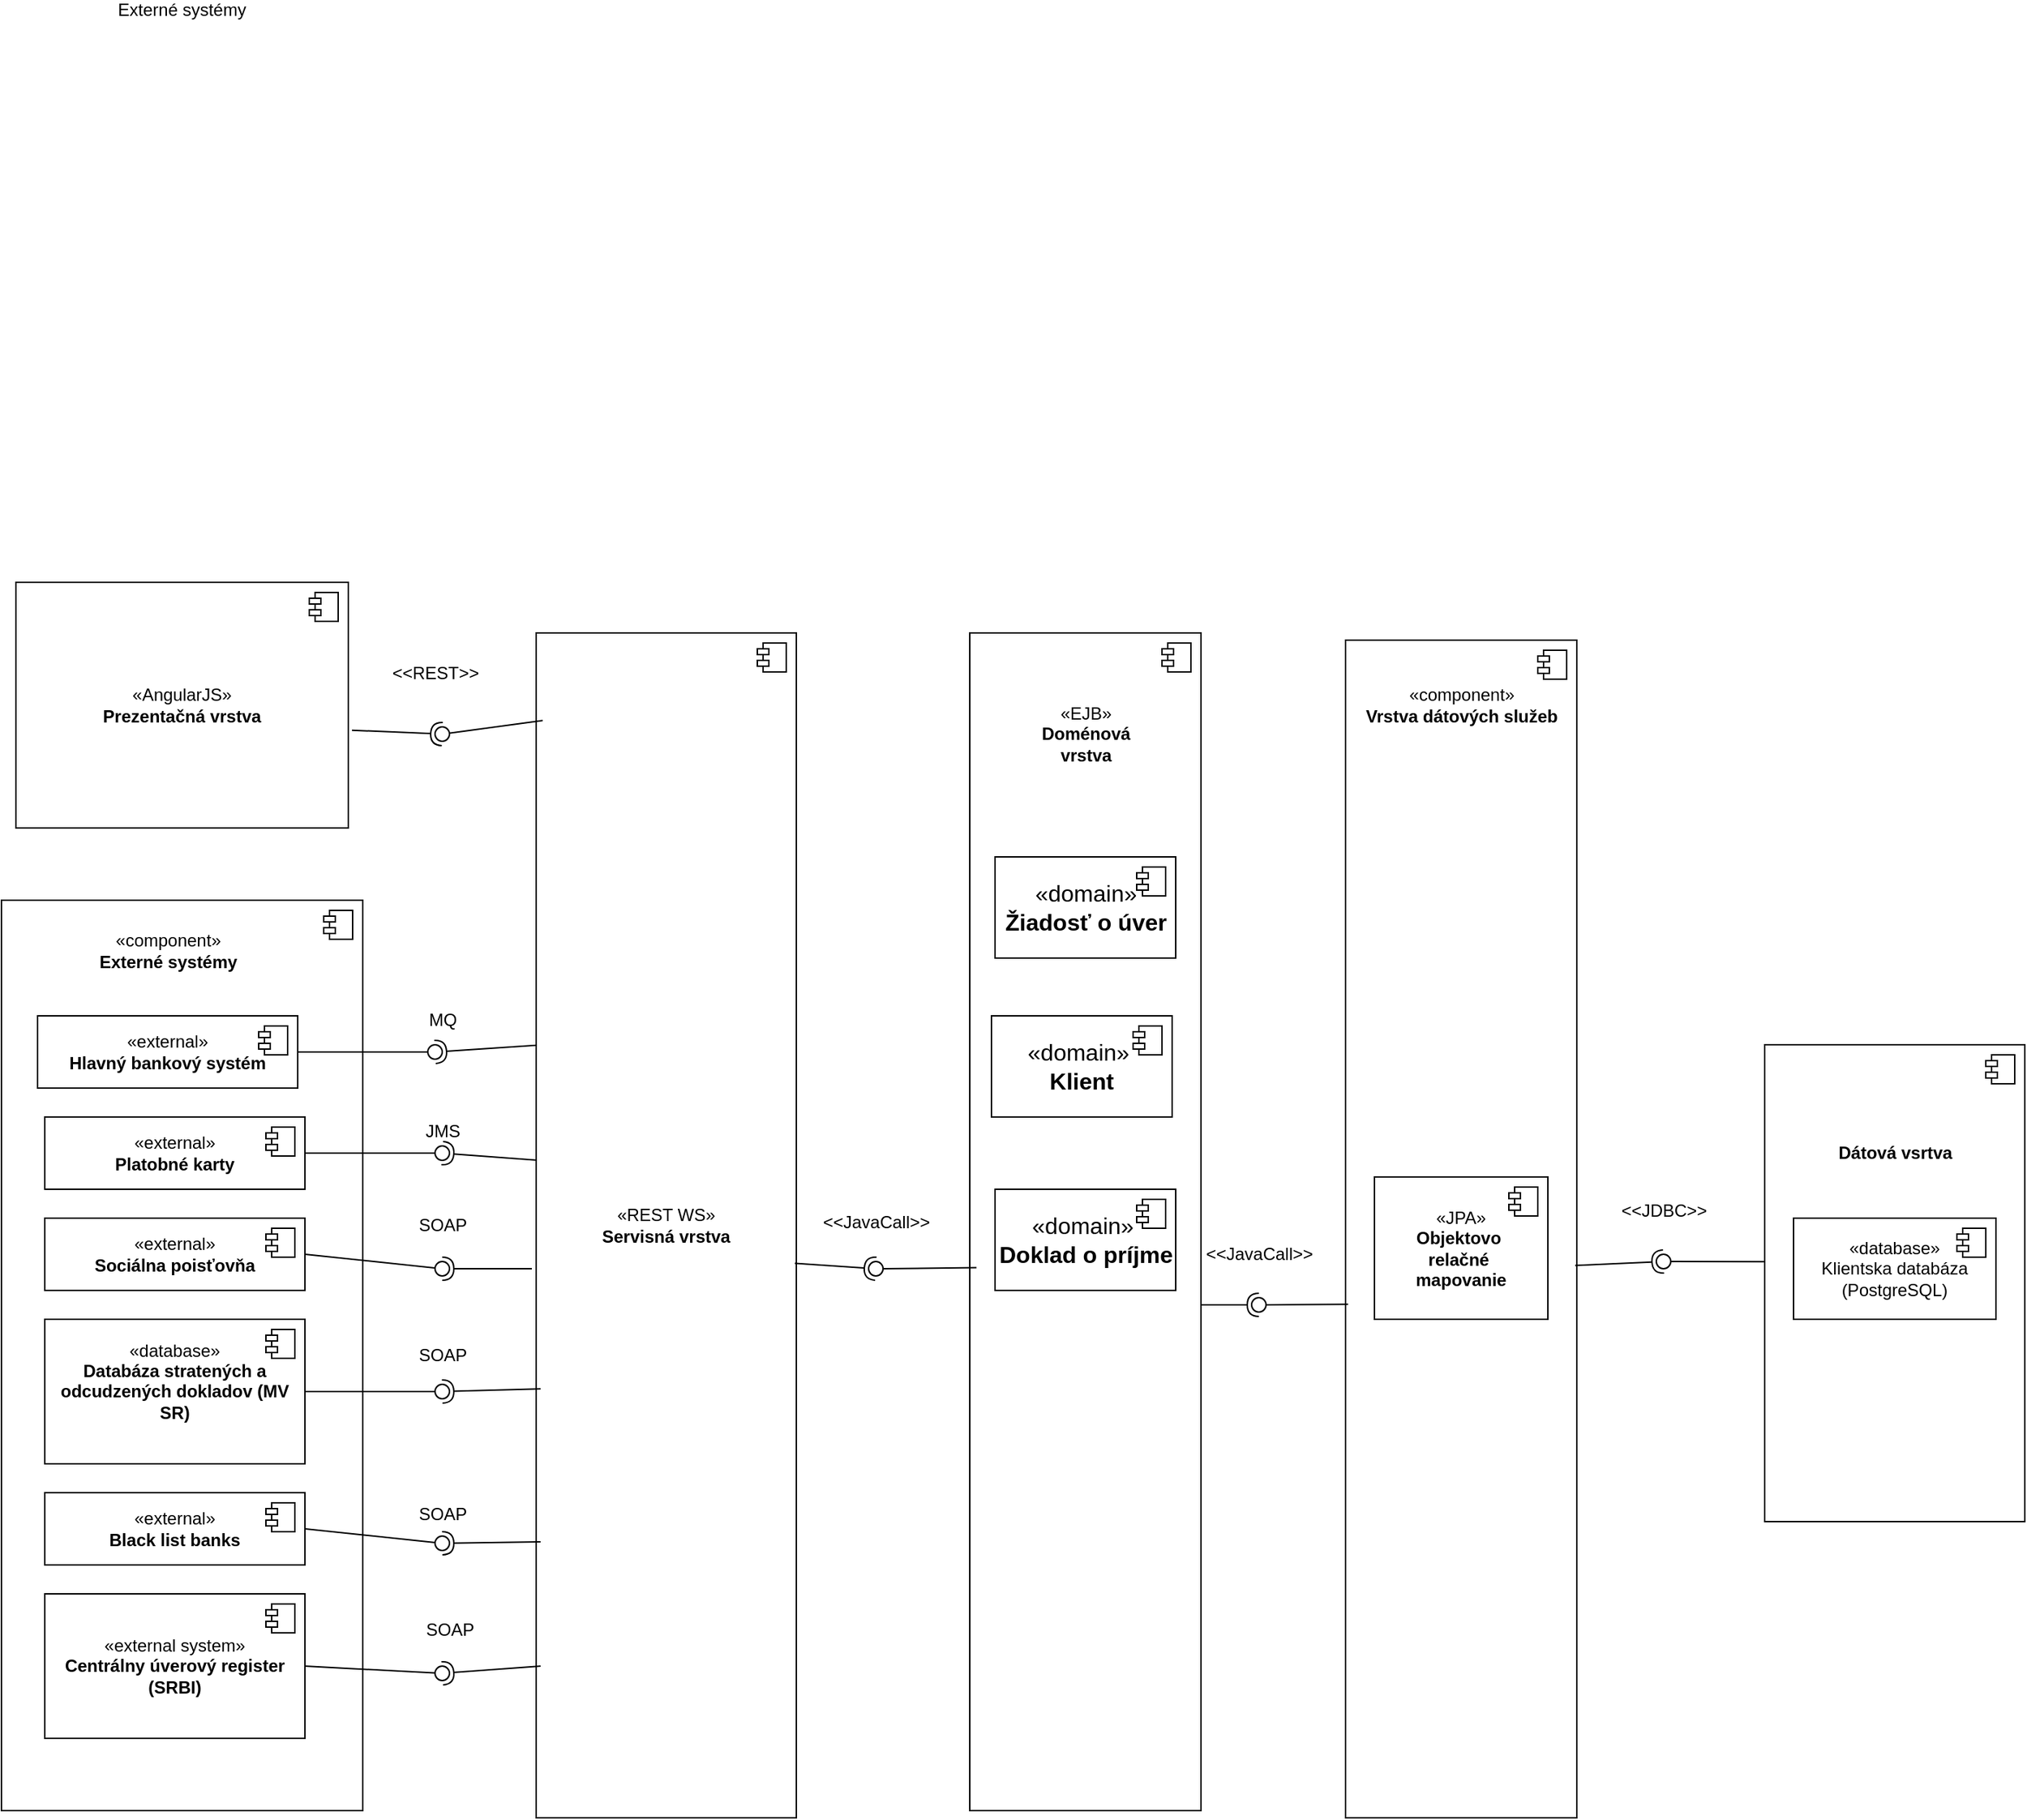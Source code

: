 <mxfile version="28.2.5">
  <diagram name="Page-1" id="j5DT4sjHstubytPbuCSf">
    <mxGraphModel dx="2547" dy="2270" grid="1" gridSize="10" guides="1" tooltips="1" connect="1" arrows="1" fold="1" page="1" pageScale="1" pageWidth="850" pageHeight="1100" math="0" shadow="0">
      <root>
        <mxCell id="0" />
        <mxCell id="1" parent="0" />
        <mxCell id="CRshSJ_s5ZqZg1Ph7NOT-1" value="&lt;font&gt;Externé systémy&lt;/font&gt;" style="html=1;dropTarget=0;whiteSpace=wrap;align=center;spacingBottom=0;labelPosition=center;verticalLabelPosition=top;verticalAlign=top;labelBackgroundColor=none;" vertex="1" parent="1">
          <mxGeometry x="-150" y="140" width="250" height="630" as="geometry" />
        </mxCell>
        <mxCell id="CRshSJ_s5ZqZg1Ph7NOT-2" value="" style="shape=module;jettyWidth=8;jettyHeight=4;" vertex="1" parent="CRshSJ_s5ZqZg1Ph7NOT-1">
          <mxGeometry x="1" width="20" height="20" relative="1" as="geometry">
            <mxPoint x="-27" y="7" as="offset" />
          </mxGeometry>
        </mxCell>
        <mxCell id="CRshSJ_s5ZqZg1Ph7NOT-3" value="«external»&lt;br&gt;&lt;b&gt;Hlavný bankový systém&lt;/b&gt;" style="html=1;dropTarget=0;whiteSpace=wrap;labelPosition=center;verticalLabelPosition=middle;align=center;verticalAlign=middle;" vertex="1" parent="1">
          <mxGeometry x="-125" y="220" width="180" height="50" as="geometry" />
        </mxCell>
        <mxCell id="CRshSJ_s5ZqZg1Ph7NOT-4" value="" style="shape=module;jettyWidth=8;jettyHeight=4;" vertex="1" parent="CRshSJ_s5ZqZg1Ph7NOT-3">
          <mxGeometry x="1" width="20" height="20" relative="1" as="geometry">
            <mxPoint x="-27" y="7" as="offset" />
          </mxGeometry>
        </mxCell>
        <mxCell id="CRshSJ_s5ZqZg1Ph7NOT-7" value="&lt;div&gt;&lt;span style=&quot;text-align: start; white-space: normal;&quot; data-end=&quot;391&quot; data-start=&quot;360&quot;&gt;«component»&lt;/span&gt;&lt;b&gt;&lt;br&gt;&lt;/b&gt;&lt;/div&gt;&lt;b&gt;Externé systémy&lt;/b&gt;" style="text;html=1;align=center;verticalAlign=middle;resizable=0;points=[];autosize=1;strokeColor=none;fillColor=none;" vertex="1" parent="1">
          <mxGeometry x="-95" y="155" width="120" height="40" as="geometry" />
        </mxCell>
        <mxCell id="CRshSJ_s5ZqZg1Ph7NOT-8" value="«external»&lt;br&gt;&lt;b&gt;Platobné karty&lt;/b&gt;" style="html=1;dropTarget=0;whiteSpace=wrap;labelPosition=center;verticalLabelPosition=middle;align=center;verticalAlign=middle;" vertex="1" parent="1">
          <mxGeometry x="-120" y="290" width="180" height="50" as="geometry" />
        </mxCell>
        <mxCell id="CRshSJ_s5ZqZg1Ph7NOT-9" value="" style="shape=module;jettyWidth=8;jettyHeight=4;" vertex="1" parent="CRshSJ_s5ZqZg1Ph7NOT-8">
          <mxGeometry x="1" width="20" height="20" relative="1" as="geometry">
            <mxPoint x="-27" y="7" as="offset" />
          </mxGeometry>
        </mxCell>
        <mxCell id="CRshSJ_s5ZqZg1Ph7NOT-10" value="" style="html=1;dropTarget=0;whiteSpace=wrap;" vertex="1" parent="1">
          <mxGeometry x="1070" y="240" width="180" height="330" as="geometry" />
        </mxCell>
        <mxCell id="CRshSJ_s5ZqZg1Ph7NOT-11" value="" style="shape=module;jettyWidth=8;jettyHeight=4;" vertex="1" parent="CRshSJ_s5ZqZg1Ph7NOT-10">
          <mxGeometry x="1" width="20" height="20" relative="1" as="geometry">
            <mxPoint x="-27" y="7" as="offset" />
          </mxGeometry>
        </mxCell>
        <mxCell id="CRshSJ_s5ZqZg1Ph7NOT-12" value="&lt;b&gt;Dátová vsrtva&lt;/b&gt;" style="text;html=1;align=center;verticalAlign=middle;resizable=0;points=[];autosize=1;strokeColor=none;fillColor=none;" vertex="1" parent="1">
          <mxGeometry x="1110" y="300" width="100" height="30" as="geometry" />
        </mxCell>
        <mxCell id="CRshSJ_s5ZqZg1Ph7NOT-13" value="&lt;div&gt;«database»&lt;/div&gt;&lt;div&gt;Klientska databáza&lt;/div&gt;&lt;div&gt;(PostgreSQL)&lt;/div&gt;" style="html=1;dropTarget=0;whiteSpace=wrap;" vertex="1" parent="1">
          <mxGeometry x="1090" y="360" width="140" height="70" as="geometry" />
        </mxCell>
        <mxCell id="CRshSJ_s5ZqZg1Ph7NOT-14" value="" style="shape=module;jettyWidth=8;jettyHeight=4;" vertex="1" parent="CRshSJ_s5ZqZg1Ph7NOT-13">
          <mxGeometry x="1" width="20" height="20" relative="1" as="geometry">
            <mxPoint x="-27" y="7" as="offset" />
          </mxGeometry>
        </mxCell>
        <mxCell id="CRshSJ_s5ZqZg1Ph7NOT-15" value="«external»&lt;br&gt;&lt;b&gt;Sociálna poisťovňa&lt;/b&gt;" style="html=1;dropTarget=0;whiteSpace=wrap;labelPosition=center;verticalLabelPosition=middle;align=center;verticalAlign=middle;" vertex="1" parent="1">
          <mxGeometry x="-120" y="360" width="180" height="50" as="geometry" />
        </mxCell>
        <mxCell id="CRshSJ_s5ZqZg1Ph7NOT-16" value="" style="shape=module;jettyWidth=8;jettyHeight=4;" vertex="1" parent="CRshSJ_s5ZqZg1Ph7NOT-15">
          <mxGeometry x="1" width="20" height="20" relative="1" as="geometry">
            <mxPoint x="-27" y="7" as="offset" />
          </mxGeometry>
        </mxCell>
        <mxCell id="CRshSJ_s5ZqZg1Ph7NOT-17" value="&lt;span style=&quot;text-align: start;&quot; data-end=&quot;717&quot; data-start=&quot;703&quot;&gt;«database»&lt;/span&gt;&lt;br&gt;&lt;div&gt;&lt;strong style=&quot;text-align: start;&quot; data-end=&quot;518&quot; data-start=&quot;446&quot;&gt;Databáza stratených a odcudzených dokladov (MV SR)&lt;/strong&gt;&lt;div&gt;&lt;span style=&quot;caret-color: rgba(0, 0, 0, 0); color: rgba(0, 0, 0, 0); font-family: monospace; font-size: 0px; text-align: start; white-space: nowrap;&quot;&gt;%3CmxGraphModel%3E%3Croot%3E%3CmxCell%20id%3D%220%22%2F%3E%3CmxCell%20id%3D%221%22%20parent%3D%220%22%2F%3E%3CmxCell%20id%3D%222%22%20value%3D%22%C2%ABexternal%C2%BB%26lt%3Bbr%26gt%3B%26lt%3Bb%26gt%3BSoci%C3%A1lna%20pois%C5%A5ov%C5%88a%26lt%3B%2Fb%26gt%3B%22%20style%3D%22html%3D1%3BdropTarget%3D0%3BwhiteSpace%3Dwrap%3BlabelPosition%3Dcenter%3BverticalLabelPosition%3Dmiddle%3Balign%3Dcenter%3BverticalAlign%3Dmiddle%3B%22%20vertex%3D%221%22%20parent%3D%221%22%3E%3CmxGeometry%20x%3D%2250%22%20y%3D%22370%22%20width%3D%22180%22%20height%3D%2250%22%20as%3D%22geometry%22%2F%3E%3C%2FmxCell%3E%3CmxCell%20id%3D%223%22%20value%3D%22%22%20style%3D%22shape%3Dmodule%3BjettyWidth%3D8%3BjettyHeight%3D4%3B%22%20vertex%3D%221%22%20parent%3D%222%22%3E%3CmxGeometry%20x%3D%221%22%20width%3D%2220%22%20height%3D%2220%22%20relative%3D%221%22%20as%3D%22geometry%22%3E%3CmxPoint%20x%3D%22-27%22%20y%3D%227%22%20as%3D%22offset%22%2F%3E%3C%2FmxGeometry%3E%3C%2FmxCell%3E%3C%2Froot%3E%3C%2FmxGraphModel%3E&lt;/span&gt;&lt;/div&gt;&lt;/div&gt;" style="html=1;dropTarget=0;whiteSpace=wrap;labelPosition=center;verticalLabelPosition=middle;align=center;verticalAlign=middle;" vertex="1" parent="1">
          <mxGeometry x="-120" y="430" width="180" height="100" as="geometry" />
        </mxCell>
        <mxCell id="CRshSJ_s5ZqZg1Ph7NOT-18" value="" style="shape=module;jettyWidth=8;jettyHeight=4;" vertex="1" parent="CRshSJ_s5ZqZg1Ph7NOT-17">
          <mxGeometry x="1" width="20" height="20" relative="1" as="geometry">
            <mxPoint x="-27" y="7" as="offset" />
          </mxGeometry>
        </mxCell>
        <mxCell id="CRshSJ_s5ZqZg1Ph7NOT-19" value="«external»&lt;br&gt;&lt;b&gt;Black list&amp;nbsp;banks&lt;/b&gt;" style="html=1;dropTarget=0;whiteSpace=wrap;labelPosition=center;verticalLabelPosition=middle;align=center;verticalAlign=middle;" vertex="1" parent="1">
          <mxGeometry x="-120" y="550" width="180" height="50" as="geometry" />
        </mxCell>
        <mxCell id="CRshSJ_s5ZqZg1Ph7NOT-20" value="" style="shape=module;jettyWidth=8;jettyHeight=4;" vertex="1" parent="CRshSJ_s5ZqZg1Ph7NOT-19">
          <mxGeometry x="1" width="20" height="20" relative="1" as="geometry">
            <mxPoint x="-27" y="7" as="offset" />
          </mxGeometry>
        </mxCell>
        <mxCell id="CRshSJ_s5ZqZg1Ph7NOT-21" value="&lt;span style=&quot;text-align: start;&quot;&gt;&lt;font&gt;«external system»&lt;/font&gt;&lt;/span&gt;&lt;div&gt;&lt;span style=&quot;text-align: start;&quot;&gt;&lt;font&gt;&lt;b&gt;Centrálny úverový register (SRBI)&lt;/b&gt;&lt;/font&gt;&lt;/span&gt;&lt;/div&gt;" style="html=1;dropTarget=0;whiteSpace=wrap;labelPosition=center;verticalLabelPosition=middle;align=center;verticalAlign=middle;" vertex="1" parent="1">
          <mxGeometry x="-120" y="620" width="180" height="100" as="geometry" />
        </mxCell>
        <mxCell id="CRshSJ_s5ZqZg1Ph7NOT-22" value="" style="shape=module;jettyWidth=8;jettyHeight=4;" vertex="1" parent="CRshSJ_s5ZqZg1Ph7NOT-21">
          <mxGeometry x="1" width="20" height="20" relative="1" as="geometry">
            <mxPoint x="-27" y="7" as="offset" />
          </mxGeometry>
        </mxCell>
        <mxCell id="CRshSJ_s5ZqZg1Ph7NOT-24" value="«AngularJS»&lt;br&gt;&lt;b&gt;Prezentačná vrstva&lt;/b&gt;" style="html=1;dropTarget=0;whiteSpace=wrap;" vertex="1" parent="1">
          <mxGeometry x="-140" y="-80" width="230" height="170" as="geometry" />
        </mxCell>
        <mxCell id="CRshSJ_s5ZqZg1Ph7NOT-25" value="" style="shape=module;jettyWidth=8;jettyHeight=4;" vertex="1" parent="CRshSJ_s5ZqZg1Ph7NOT-24">
          <mxGeometry x="1" width="20" height="20" relative="1" as="geometry">
            <mxPoint x="-27" y="7" as="offset" />
          </mxGeometry>
        </mxCell>
        <mxCell id="CRshSJ_s5ZqZg1Ph7NOT-26" value="«REST WS»&lt;br&gt;&lt;b&gt;Servisná vrstva&lt;/b&gt;" style="html=1;dropTarget=0;whiteSpace=wrap;" vertex="1" parent="1">
          <mxGeometry x="220" y="-45" width="180" height="820" as="geometry" />
        </mxCell>
        <mxCell id="CRshSJ_s5ZqZg1Ph7NOT-27" value="" style="shape=module;jettyWidth=8;jettyHeight=4;" vertex="1" parent="CRshSJ_s5ZqZg1Ph7NOT-26">
          <mxGeometry x="1" width="20" height="20" relative="1" as="geometry">
            <mxPoint x="-27" y="7" as="offset" />
          </mxGeometry>
        </mxCell>
        <mxCell id="CRshSJ_s5ZqZg1Ph7NOT-28" value="" style="rounded=0;orthogonalLoop=1;jettySize=auto;html=1;endArrow=halfCircle;endFill=0;endSize=6;strokeWidth=1;sketch=0;exitX=1.011;exitY=0.602;exitDx=0;exitDy=0;exitPerimeter=0;" edge="1" target="CRshSJ_s5ZqZg1Ph7NOT-30" parent="1" source="CRshSJ_s5ZqZg1Ph7NOT-24">
          <mxGeometry relative="1" as="geometry">
            <mxPoint x="170" y="-25" as="sourcePoint" />
          </mxGeometry>
        </mxCell>
        <mxCell id="CRshSJ_s5ZqZg1Ph7NOT-29" value="" style="rounded=0;orthogonalLoop=1;jettySize=auto;html=1;endArrow=oval;endFill=0;sketch=0;sourcePerimeterSpacing=0;targetPerimeterSpacing=0;endSize=10;exitX=0.025;exitY=0.074;exitDx=0;exitDy=0;exitPerimeter=0;" edge="1" target="CRshSJ_s5ZqZg1Ph7NOT-30" parent="1" source="CRshSJ_s5ZqZg1Ph7NOT-26">
          <mxGeometry relative="1" as="geometry">
            <mxPoint x="240" y="20" as="sourcePoint" />
          </mxGeometry>
        </mxCell>
        <mxCell id="CRshSJ_s5ZqZg1Ph7NOT-30" value="" style="ellipse;whiteSpace=wrap;html=1;align=center;aspect=fixed;fillColor=none;strokeColor=none;resizable=0;perimeter=centerPerimeter;rotatable=0;allowArrows=0;points=[];outlineConnect=1;" vertex="1" parent="1">
          <mxGeometry x="150" y="20" width="10" height="10" as="geometry" />
        </mxCell>
        <mxCell id="CRshSJ_s5ZqZg1Ph7NOT-32" value="&amp;lt;&amp;lt;REST&amp;gt;&amp;gt;&lt;div&gt;&lt;br&gt;&lt;/div&gt;" style="text;html=1;align=center;verticalAlign=middle;resizable=0;points=[];autosize=1;strokeColor=none;fillColor=none;" vertex="1" parent="1">
          <mxGeometry x="110" y="-30" width="80" height="40" as="geometry" />
        </mxCell>
        <mxCell id="CRshSJ_s5ZqZg1Ph7NOT-33" value="" style="rounded=0;orthogonalLoop=1;jettySize=auto;html=1;endArrow=halfCircle;endFill=0;endSize=6;strokeWidth=1;sketch=0;exitX=0;exitY=0.348;exitDx=0;exitDy=0;exitPerimeter=0;" edge="1" target="CRshSJ_s5ZqZg1Ph7NOT-35" parent="1" source="CRshSJ_s5ZqZg1Ph7NOT-26">
          <mxGeometry relative="1" as="geometry">
            <mxPoint x="170" y="245" as="sourcePoint" />
          </mxGeometry>
        </mxCell>
        <mxCell id="CRshSJ_s5ZqZg1Ph7NOT-34" value="" style="rounded=0;orthogonalLoop=1;jettySize=auto;html=1;endArrow=oval;endFill=0;sketch=0;sourcePerimeterSpacing=0;targetPerimeterSpacing=0;endSize=10;exitX=1;exitY=0.5;exitDx=0;exitDy=0;" edge="1" target="CRshSJ_s5ZqZg1Ph7NOT-35" parent="1" source="CRshSJ_s5ZqZg1Ph7NOT-3">
          <mxGeometry relative="1" as="geometry">
            <mxPoint x="130" y="245" as="sourcePoint" />
          </mxGeometry>
        </mxCell>
        <mxCell id="CRshSJ_s5ZqZg1Ph7NOT-35" value="" style="ellipse;whiteSpace=wrap;html=1;align=center;aspect=fixed;fillColor=none;strokeColor=none;resizable=0;perimeter=centerPerimeter;rotatable=0;allowArrows=0;points=[];outlineConnect=1;" vertex="1" parent="1">
          <mxGeometry x="145" y="240" width="10" height="10" as="geometry" />
        </mxCell>
        <mxCell id="CRshSJ_s5ZqZg1Ph7NOT-36" value="MQ&lt;div&gt;&lt;br&gt;&lt;/div&gt;" style="text;html=1;align=center;verticalAlign=middle;resizable=0;points=[];autosize=1;strokeColor=none;fillColor=none;" vertex="1" parent="1">
          <mxGeometry x="135" y="210" width="40" height="40" as="geometry" />
        </mxCell>
        <mxCell id="CRshSJ_s5ZqZg1Ph7NOT-37" value="" style="rounded=0;orthogonalLoop=1;jettySize=auto;html=1;endArrow=halfCircle;endFill=0;endSize=6;strokeWidth=1;sketch=0;exitX=0.002;exitY=0.445;exitDx=0;exitDy=0;exitPerimeter=0;" edge="1" target="CRshSJ_s5ZqZg1Ph7NOT-39" parent="1" source="CRshSJ_s5ZqZg1Ph7NOT-26">
          <mxGeometry relative="1" as="geometry">
            <mxPoint x="175" y="325" as="sourcePoint" />
          </mxGeometry>
        </mxCell>
        <mxCell id="CRshSJ_s5ZqZg1Ph7NOT-38" value="" style="rounded=0;orthogonalLoop=1;jettySize=auto;html=1;endArrow=oval;endFill=0;sketch=0;sourcePerimeterSpacing=0;targetPerimeterSpacing=0;endSize=10;exitX=1;exitY=0.5;exitDx=0;exitDy=0;" edge="1" target="CRshSJ_s5ZqZg1Ph7NOT-39" parent="1" source="CRshSJ_s5ZqZg1Ph7NOT-8">
          <mxGeometry relative="1" as="geometry">
            <mxPoint x="135" y="325" as="sourcePoint" />
          </mxGeometry>
        </mxCell>
        <mxCell id="CRshSJ_s5ZqZg1Ph7NOT-39" value="" style="ellipse;whiteSpace=wrap;html=1;align=center;aspect=fixed;fillColor=none;strokeColor=none;resizable=0;perimeter=centerPerimeter;rotatable=0;allowArrows=0;points=[];outlineConnect=1;" vertex="1" parent="1">
          <mxGeometry x="150" y="310" width="10" height="10" as="geometry" />
        </mxCell>
        <mxCell id="CRshSJ_s5ZqZg1Ph7NOT-40" value="&lt;div&gt;JMS&lt;/div&gt;" style="text;html=1;align=center;verticalAlign=middle;resizable=0;points=[];autosize=1;strokeColor=none;fillColor=none;" vertex="1" parent="1">
          <mxGeometry x="130" y="285" width="50" height="30" as="geometry" />
        </mxCell>
        <mxCell id="CRshSJ_s5ZqZg1Ph7NOT-42" value="" style="rounded=0;orthogonalLoop=1;jettySize=auto;html=1;endArrow=halfCircle;endFill=0;endSize=6;strokeWidth=1;sketch=0;" edge="1" target="CRshSJ_s5ZqZg1Ph7NOT-44" parent="1">
          <mxGeometry relative="1" as="geometry">
            <mxPoint x="217" y="395" as="sourcePoint" />
          </mxGeometry>
        </mxCell>
        <mxCell id="CRshSJ_s5ZqZg1Ph7NOT-43" value="" style="rounded=0;orthogonalLoop=1;jettySize=auto;html=1;endArrow=oval;endFill=0;sketch=0;sourcePerimeterSpacing=0;targetPerimeterSpacing=0;endSize=10;exitX=1;exitY=0.5;exitDx=0;exitDy=0;" edge="1" target="CRshSJ_s5ZqZg1Ph7NOT-44" parent="1" source="CRshSJ_s5ZqZg1Ph7NOT-15">
          <mxGeometry relative="1" as="geometry">
            <mxPoint x="135" y="395" as="sourcePoint" />
          </mxGeometry>
        </mxCell>
        <mxCell id="CRshSJ_s5ZqZg1Ph7NOT-44" value="" style="ellipse;whiteSpace=wrap;html=1;align=center;aspect=fixed;fillColor=none;strokeColor=none;resizable=0;perimeter=centerPerimeter;rotatable=0;allowArrows=0;points=[];outlineConnect=1;" vertex="1" parent="1">
          <mxGeometry x="150" y="390" width="10" height="10" as="geometry" />
        </mxCell>
        <mxCell id="CRshSJ_s5ZqZg1Ph7NOT-45" value="&lt;div&gt;SOAP&lt;/div&gt;" style="text;html=1;align=center;verticalAlign=middle;resizable=0;points=[];autosize=1;strokeColor=none;fillColor=none;" vertex="1" parent="1">
          <mxGeometry x="125" y="350" width="60" height="30" as="geometry" />
        </mxCell>
        <mxCell id="CRshSJ_s5ZqZg1Ph7NOT-46" value="" style="rounded=0;orthogonalLoop=1;jettySize=auto;html=1;endArrow=halfCircle;endFill=0;endSize=6;strokeWidth=1;sketch=0;exitX=0.017;exitY=0.638;exitDx=0;exitDy=0;exitPerimeter=0;" edge="1" target="CRshSJ_s5ZqZg1Ph7NOT-48" parent="1" source="CRshSJ_s5ZqZg1Ph7NOT-26">
          <mxGeometry relative="1" as="geometry">
            <mxPoint x="175" y="480" as="sourcePoint" />
          </mxGeometry>
        </mxCell>
        <mxCell id="CRshSJ_s5ZqZg1Ph7NOT-47" value="" style="rounded=0;orthogonalLoop=1;jettySize=auto;html=1;endArrow=oval;endFill=0;sketch=0;sourcePerimeterSpacing=0;targetPerimeterSpacing=0;endSize=10;exitX=1;exitY=0.5;exitDx=0;exitDy=0;" edge="1" target="CRshSJ_s5ZqZg1Ph7NOT-48" parent="1" source="CRshSJ_s5ZqZg1Ph7NOT-17">
          <mxGeometry relative="1" as="geometry">
            <mxPoint x="135" y="480" as="sourcePoint" />
          </mxGeometry>
        </mxCell>
        <mxCell id="CRshSJ_s5ZqZg1Ph7NOT-48" value="" style="ellipse;whiteSpace=wrap;html=1;align=center;aspect=fixed;fillColor=none;strokeColor=none;resizable=0;perimeter=centerPerimeter;rotatable=0;allowArrows=0;points=[];outlineConnect=1;" vertex="1" parent="1">
          <mxGeometry x="150" y="475" width="10" height="10" as="geometry" />
        </mxCell>
        <mxCell id="CRshSJ_s5ZqZg1Ph7NOT-49" value="&lt;div&gt;SOAP&lt;/div&gt;" style="text;html=1;align=center;verticalAlign=middle;resizable=0;points=[];autosize=1;strokeColor=none;fillColor=none;" vertex="1" parent="1">
          <mxGeometry x="125" y="440" width="60" height="30" as="geometry" />
        </mxCell>
        <mxCell id="CRshSJ_s5ZqZg1Ph7NOT-50" value="" style="rounded=0;orthogonalLoop=1;jettySize=auto;html=1;endArrow=halfCircle;endFill=0;endSize=6;strokeWidth=1;sketch=0;exitX=0.017;exitY=0.767;exitDx=0;exitDy=0;exitPerimeter=0;" edge="1" target="CRshSJ_s5ZqZg1Ph7NOT-52" parent="1" source="CRshSJ_s5ZqZg1Ph7NOT-26">
          <mxGeometry relative="1" as="geometry">
            <mxPoint x="175" y="585" as="sourcePoint" />
          </mxGeometry>
        </mxCell>
        <mxCell id="CRshSJ_s5ZqZg1Ph7NOT-51" value="" style="rounded=0;orthogonalLoop=1;jettySize=auto;html=1;endArrow=oval;endFill=0;sketch=0;sourcePerimeterSpacing=0;targetPerimeterSpacing=0;endSize=10;exitX=1;exitY=0.5;exitDx=0;exitDy=0;" edge="1" target="CRshSJ_s5ZqZg1Ph7NOT-52" parent="1" source="CRshSJ_s5ZqZg1Ph7NOT-19">
          <mxGeometry relative="1" as="geometry">
            <mxPoint x="135" y="585" as="sourcePoint" />
          </mxGeometry>
        </mxCell>
        <mxCell id="CRshSJ_s5ZqZg1Ph7NOT-52" value="" style="ellipse;whiteSpace=wrap;html=1;align=center;aspect=fixed;fillColor=none;strokeColor=none;resizable=0;perimeter=centerPerimeter;rotatable=0;allowArrows=0;points=[];outlineConnect=1;" vertex="1" parent="1">
          <mxGeometry x="150" y="580" width="10" height="10" as="geometry" />
        </mxCell>
        <mxCell id="CRshSJ_s5ZqZg1Ph7NOT-53" value="" style="rounded=0;orthogonalLoop=1;jettySize=auto;html=1;endArrow=halfCircle;endFill=0;endSize=6;strokeWidth=1;sketch=0;exitX=0.017;exitY=0.872;exitDx=0;exitDy=0;exitPerimeter=0;" edge="1" target="CRshSJ_s5ZqZg1Ph7NOT-55" parent="1" source="CRshSJ_s5ZqZg1Ph7NOT-26">
          <mxGeometry relative="1" as="geometry">
            <mxPoint x="175" y="675" as="sourcePoint" />
          </mxGeometry>
        </mxCell>
        <mxCell id="CRshSJ_s5ZqZg1Ph7NOT-54" value="" style="rounded=0;orthogonalLoop=1;jettySize=auto;html=1;endArrow=oval;endFill=0;sketch=0;sourcePerimeterSpacing=0;targetPerimeterSpacing=0;endSize=10;exitX=1;exitY=0.5;exitDx=0;exitDy=0;" edge="1" target="CRshSJ_s5ZqZg1Ph7NOT-55" parent="1" source="CRshSJ_s5ZqZg1Ph7NOT-21">
          <mxGeometry relative="1" as="geometry">
            <mxPoint x="135" y="675" as="sourcePoint" />
          </mxGeometry>
        </mxCell>
        <mxCell id="CRshSJ_s5ZqZg1Ph7NOT-55" value="" style="ellipse;whiteSpace=wrap;html=1;align=center;aspect=fixed;fillColor=none;strokeColor=none;resizable=0;perimeter=centerPerimeter;rotatable=0;allowArrows=0;points=[];outlineConnect=1;" vertex="1" parent="1">
          <mxGeometry x="150" y="670" width="10" height="10" as="geometry" />
        </mxCell>
        <mxCell id="CRshSJ_s5ZqZg1Ph7NOT-56" value="&lt;div&gt;SOAP&lt;/div&gt;" style="text;html=1;align=center;verticalAlign=middle;resizable=0;points=[];autosize=1;strokeColor=none;fillColor=none;" vertex="1" parent="1">
          <mxGeometry x="125" y="550" width="60" height="30" as="geometry" />
        </mxCell>
        <mxCell id="CRshSJ_s5ZqZg1Ph7NOT-57" value="&lt;div&gt;SOAP&lt;/div&gt;" style="text;html=1;align=center;verticalAlign=middle;resizable=0;points=[];autosize=1;strokeColor=none;fillColor=none;" vertex="1" parent="1">
          <mxGeometry x="130" y="630" width="60" height="30" as="geometry" />
        </mxCell>
        <mxCell id="CRshSJ_s5ZqZg1Ph7NOT-59" value="" style="html=1;dropTarget=0;whiteSpace=wrap;labelPosition=center;verticalLabelPosition=middle;align=center;verticalAlign=middle;" vertex="1" parent="1">
          <mxGeometry x="520" y="-45" width="160" height="815" as="geometry" />
        </mxCell>
        <mxCell id="CRshSJ_s5ZqZg1Ph7NOT-60" value="" style="shape=module;jettyWidth=8;jettyHeight=4;" vertex="1" parent="CRshSJ_s5ZqZg1Ph7NOT-59">
          <mxGeometry x="1" width="20" height="20" relative="1" as="geometry">
            <mxPoint x="-27" y="7" as="offset" />
          </mxGeometry>
        </mxCell>
        <mxCell id="CRshSJ_s5ZqZg1Ph7NOT-61" value="" style="rounded=0;orthogonalLoop=1;jettySize=auto;html=1;endArrow=halfCircle;endFill=0;endSize=6;strokeWidth=1;sketch=0;exitX=0.994;exitY=0.532;exitDx=0;exitDy=0;exitPerimeter=0;" edge="1" target="CRshSJ_s5ZqZg1Ph7NOT-63" parent="1" source="CRshSJ_s5ZqZg1Ph7NOT-26">
          <mxGeometry relative="1" as="geometry">
            <mxPoint x="450" y="355" as="sourcePoint" />
          </mxGeometry>
        </mxCell>
        <mxCell id="CRshSJ_s5ZqZg1Ph7NOT-62" value="" style="rounded=0;orthogonalLoop=1;jettySize=auto;html=1;endArrow=oval;endFill=0;sketch=0;sourcePerimeterSpacing=0;targetPerimeterSpacing=0;endSize=10;exitX=0.029;exitY=0.539;exitDx=0;exitDy=0;exitPerimeter=0;" edge="1" target="CRshSJ_s5ZqZg1Ph7NOT-63" parent="1" source="CRshSJ_s5ZqZg1Ph7NOT-59">
          <mxGeometry relative="1" as="geometry">
            <mxPoint x="510" y="395" as="sourcePoint" />
          </mxGeometry>
        </mxCell>
        <mxCell id="CRshSJ_s5ZqZg1Ph7NOT-63" value="" style="ellipse;whiteSpace=wrap;html=1;align=center;aspect=fixed;fillColor=none;strokeColor=none;resizable=0;perimeter=centerPerimeter;rotatable=0;allowArrows=0;points=[];outlineConnect=1;" vertex="1" parent="1">
          <mxGeometry x="450" y="390" width="10" height="10" as="geometry" />
        </mxCell>
        <mxCell id="CRshSJ_s5ZqZg1Ph7NOT-64" value="&amp;lt;&amp;lt;JavaCall&amp;gt;&amp;gt;" style="text;html=1;align=center;verticalAlign=middle;resizable=0;points=[];autosize=1;strokeColor=none;fillColor=none;" vertex="1" parent="1">
          <mxGeometry x="405" y="347.5" width="100" height="30" as="geometry" />
        </mxCell>
        <mxCell id="CRshSJ_s5ZqZg1Ph7NOT-65" value="" style="html=1;dropTarget=0;whiteSpace=wrap;" vertex="1" parent="1">
          <mxGeometry x="780" y="-40" width="160" height="815" as="geometry" />
        </mxCell>
        <mxCell id="CRshSJ_s5ZqZg1Ph7NOT-66" value="" style="shape=module;jettyWidth=8;jettyHeight=4;" vertex="1" parent="CRshSJ_s5ZqZg1Ph7NOT-65">
          <mxGeometry x="1" width="20" height="20" relative="1" as="geometry">
            <mxPoint x="-27" y="7" as="offset" />
          </mxGeometry>
        </mxCell>
        <mxCell id="CRshSJ_s5ZqZg1Ph7NOT-67" value="&lt;div&gt;&lt;span style=&quot;text-align: start; white-space: normal;&quot; data-end=&quot;391&quot; data-start=&quot;360&quot;&gt;«component»&lt;/span&gt;&lt;b&gt;&lt;br&gt;&lt;/b&gt;&lt;/div&gt;&lt;b&gt;Vrstva dátových&amp;nbsp;služeb&lt;/b&gt;" style="text;html=1;align=center;verticalAlign=middle;resizable=0;points=[];autosize=1;strokeColor=none;fillColor=none;" vertex="1" parent="1">
          <mxGeometry x="780" y="-15" width="160" height="40" as="geometry" />
        </mxCell>
        <mxCell id="CRshSJ_s5ZqZg1Ph7NOT-68" value="«JPA»&lt;br&gt;&lt;b&gt;Objektovo&amp;nbsp;&lt;/b&gt;&lt;div&gt;&lt;b&gt;relačné&amp;nbsp;&lt;/b&gt;&lt;/div&gt;&lt;div&gt;&lt;b&gt;mapovanie&lt;/b&gt;&lt;/div&gt;" style="html=1;dropTarget=0;whiteSpace=wrap;" vertex="1" parent="1">
          <mxGeometry x="800" y="331.5" width="120" height="98.5" as="geometry" />
        </mxCell>
        <mxCell id="CRshSJ_s5ZqZg1Ph7NOT-69" value="" style="shape=module;jettyWidth=8;jettyHeight=4;" vertex="1" parent="CRshSJ_s5ZqZg1Ph7NOT-68">
          <mxGeometry x="1" width="20" height="20" relative="1" as="geometry">
            <mxPoint x="-27" y="7" as="offset" />
          </mxGeometry>
        </mxCell>
        <mxCell id="CRshSJ_s5ZqZg1Ph7NOT-72" value="" style="rounded=0;orthogonalLoop=1;jettySize=auto;html=1;endArrow=halfCircle;endFill=0;endSize=6;strokeWidth=1;sketch=0;" edge="1" parent="1">
          <mxGeometry relative="1" as="geometry">
            <mxPoint x="680" y="420" as="sourcePoint" />
            <mxPoint x="720" y="420" as="targetPoint" />
          </mxGeometry>
        </mxCell>
        <mxCell id="CRshSJ_s5ZqZg1Ph7NOT-73" value="" style="rounded=0;orthogonalLoop=1;jettySize=auto;html=1;endArrow=oval;endFill=0;sketch=0;sourcePerimeterSpacing=0;targetPerimeterSpacing=0;endSize=10;exitX=0.011;exitY=0.564;exitDx=0;exitDy=0;exitPerimeter=0;" edge="1" parent="1" source="CRshSJ_s5ZqZg1Ph7NOT-65">
          <mxGeometry relative="1" as="geometry">
            <mxPoint x="556" y="393" as="sourcePoint" />
            <mxPoint x="720" y="420" as="targetPoint" />
          </mxGeometry>
        </mxCell>
        <mxCell id="CRshSJ_s5ZqZg1Ph7NOT-75" value="&amp;lt;&amp;lt;JavaCall&amp;gt;&amp;gt;" style="text;html=1;align=center;verticalAlign=middle;resizable=0;points=[];autosize=1;strokeColor=none;fillColor=none;" vertex="1" parent="1">
          <mxGeometry x="670" y="370" width="100" height="30" as="geometry" />
        </mxCell>
        <mxCell id="CRshSJ_s5ZqZg1Ph7NOT-76" value="" style="rounded=0;orthogonalLoop=1;jettySize=auto;html=1;endArrow=halfCircle;endFill=0;endSize=6;strokeWidth=1;sketch=0;exitX=0.993;exitY=0.531;exitDx=0;exitDy=0;exitPerimeter=0;" edge="1" parent="1" source="CRshSJ_s5ZqZg1Ph7NOT-65">
          <mxGeometry relative="1" as="geometry">
            <mxPoint x="750" y="500" as="sourcePoint" />
            <mxPoint x="1000" y="390" as="targetPoint" />
          </mxGeometry>
        </mxCell>
        <mxCell id="CRshSJ_s5ZqZg1Ph7NOT-77" value="" style="rounded=0;orthogonalLoop=1;jettySize=auto;html=1;endArrow=oval;endFill=0;sketch=0;sourcePerimeterSpacing=0;targetPerimeterSpacing=0;endSize=10;exitX=0;exitY=0.455;exitDx=0;exitDy=0;exitPerimeter=0;" edge="1" parent="1" source="CRshSJ_s5ZqZg1Ph7NOT-10">
          <mxGeometry relative="1" as="geometry">
            <mxPoint x="970" y="390" as="sourcePoint" />
            <mxPoint x="1000" y="390" as="targetPoint" />
          </mxGeometry>
        </mxCell>
        <mxCell id="CRshSJ_s5ZqZg1Ph7NOT-78" value="&amp;lt;&amp;lt;JDBC&amp;gt;&amp;gt;" style="text;html=1;align=center;verticalAlign=middle;resizable=0;points=[];autosize=1;strokeColor=none;fillColor=none;" vertex="1" parent="1">
          <mxGeometry x="960" y="340" width="80" height="30" as="geometry" />
        </mxCell>
        <mxCell id="CRshSJ_s5ZqZg1Ph7NOT-80" value="&lt;span style=&quot;white-space: normal;&quot;&gt;«EJB»&lt;/span&gt;&lt;br style=&quot;white-space: normal;&quot;&gt;&lt;b style=&quot;white-space: normal;&quot;&gt;Doménová vrstva&lt;/b&gt;" style="text;html=1;align=center;verticalAlign=middle;resizable=0;points=[];autosize=1;strokeColor=none;fillColor=none;" vertex="1" parent="1">
          <mxGeometry x="540" y="5" width="120" height="40" as="geometry" />
        </mxCell>
        <mxCell id="CRshSJ_s5ZqZg1Ph7NOT-81" value="&lt;span style=&quot;text-align: start; font-size: medium;&quot;&gt;«domain» &lt;b&gt;Žiadosť o úver&lt;/b&gt;&lt;/span&gt;" style="html=1;dropTarget=0;whiteSpace=wrap;" vertex="1" parent="1">
          <mxGeometry x="537.5" y="110" width="125" height="70" as="geometry" />
        </mxCell>
        <mxCell id="CRshSJ_s5ZqZg1Ph7NOT-82" value="" style="shape=module;jettyWidth=8;jettyHeight=4;" vertex="1" parent="CRshSJ_s5ZqZg1Ph7NOT-81">
          <mxGeometry x="1" width="20" height="20" relative="1" as="geometry">
            <mxPoint x="-27" y="7" as="offset" />
          </mxGeometry>
        </mxCell>
        <mxCell id="CRshSJ_s5ZqZg1Ph7NOT-83" value="&lt;span style=&quot;text-align: start; font-size: medium;&quot;&gt;«domain»&amp;nbsp;&lt;/span&gt;&lt;div&gt;&lt;span style=&quot;text-align: start; font-size: medium;&quot;&gt;&lt;b&gt;Klient&lt;/b&gt;&lt;/span&gt;&lt;br&gt;&lt;/div&gt;" style="html=1;dropTarget=0;whiteSpace=wrap;" vertex="1" parent="1">
          <mxGeometry x="535" y="220" width="125" height="70" as="geometry" />
        </mxCell>
        <mxCell id="CRshSJ_s5ZqZg1Ph7NOT-84" value="" style="shape=module;jettyWidth=8;jettyHeight=4;" vertex="1" parent="CRshSJ_s5ZqZg1Ph7NOT-83">
          <mxGeometry x="1" width="20" height="20" relative="1" as="geometry">
            <mxPoint x="-27" y="7" as="offset" />
          </mxGeometry>
        </mxCell>
        <mxCell id="CRshSJ_s5ZqZg1Ph7NOT-85" value="&lt;span style=&quot;text-align: start; font-size: medium;&quot;&gt;«domain»&amp;nbsp;&lt;/span&gt;&lt;div&gt;&lt;span style=&quot;text-align: start; font-size: medium;&quot;&gt;&lt;b&gt;Doklad o príjme&lt;/b&gt;&lt;/span&gt;&lt;br&gt;&lt;/div&gt;" style="html=1;dropTarget=0;whiteSpace=wrap;" vertex="1" parent="1">
          <mxGeometry x="537.5" y="340" width="125" height="70" as="geometry" />
        </mxCell>
        <mxCell id="CRshSJ_s5ZqZg1Ph7NOT-86" value="" style="shape=module;jettyWidth=8;jettyHeight=4;" vertex="1" parent="CRshSJ_s5ZqZg1Ph7NOT-85">
          <mxGeometry x="1" width="20" height="20" relative="1" as="geometry">
            <mxPoint x="-27" y="7" as="offset" />
          </mxGeometry>
        </mxCell>
      </root>
    </mxGraphModel>
  </diagram>
</mxfile>
